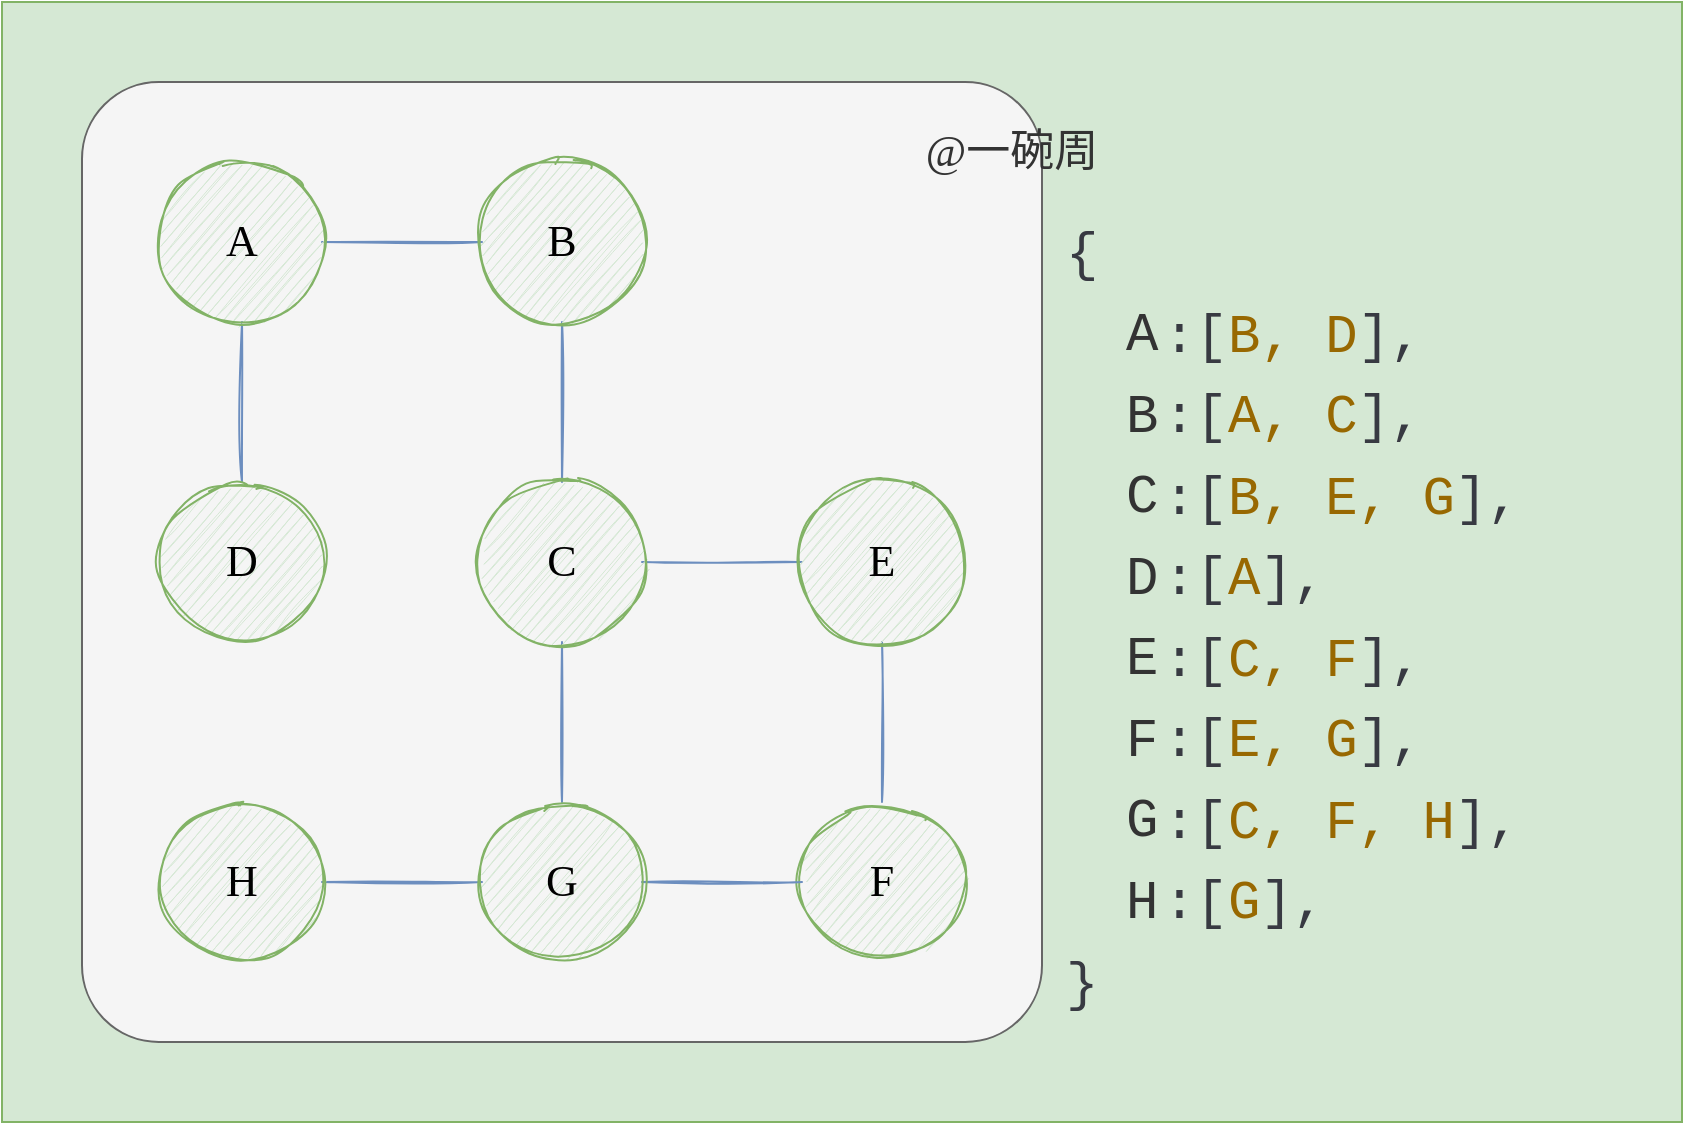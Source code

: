 <mxfile version="16.5.1" type="device"><diagram id="Wqhsb_z9DMbByIuMt15G" name="第 1 页"><mxGraphModel dx="1422" dy="839" grid="1" gridSize="10" guides="1" tooltips="1" connect="1" arrows="1" fold="1" page="0" pageScale="1" pageWidth="827" pageHeight="1169" math="0" shadow="0"><root><mxCell id="0"/><mxCell id="1" parent="0"/><mxCell id="ntMZ8OlPE3a6FN9kULvt-22" value="" style="rounded=0;whiteSpace=wrap;html=1;sketch=0;fontFamily=Comic Sans MS;fontSize=22;strokeColor=#82b366;fillColor=#d5e8d4;" vertex="1" parent="1"><mxGeometry x="40" y="200" width="840" height="560" as="geometry"/></mxCell><mxCell id="ntMZ8OlPE3a6FN9kULvt-20" value="" style="rounded=1;whiteSpace=wrap;html=1;sketch=0;fontFamily=Comic Sans MS;fontSize=22;strokeColor=#666666;fillColor=#f5f5f5;arcSize=8;fontColor=#333333;" vertex="1" parent="1"><mxGeometry x="80" y="240" width="480" height="480" as="geometry"/></mxCell><mxCell id="ntMZ8OlPE3a6FN9kULvt-32" style="edgeStyle=none;rounded=0;sketch=1;orthogonalLoop=1;jettySize=auto;html=1;exitX=1;exitY=0.5;exitDx=0;exitDy=0;entryX=0;entryY=0.5;entryDx=0;entryDy=0;fontFamily=Comic Sans MS;fontSize=22;fontColor=#333333;strokeColor=#6C8EBF;endArrow=none;endFill=0;" edge="1" parent="1" source="ntMZ8OlPE3a6FN9kULvt-11" target="ntMZ8OlPE3a6FN9kULvt-12"><mxGeometry relative="1" as="geometry"/></mxCell><mxCell id="ntMZ8OlPE3a6FN9kULvt-34" style="edgeStyle=none;rounded=0;sketch=1;orthogonalLoop=1;jettySize=auto;html=1;exitX=0.5;exitY=1;exitDx=0;exitDy=0;fontFamily=Comic Sans MS;fontSize=22;fontColor=#333333;endArrow=none;endFill=0;strokeColor=#6C8EBF;" edge="1" parent="1" source="ntMZ8OlPE3a6FN9kULvt-11" target="ntMZ8OlPE3a6FN9kULvt-18"><mxGeometry relative="1" as="geometry"/></mxCell><mxCell id="ntMZ8OlPE3a6FN9kULvt-11" value="&lt;font style=&quot;font-size: 22px&quot; face=&quot;Comic Sans MS&quot;&gt;A&lt;/font&gt;" style="ellipse;whiteSpace=wrap;html=1;aspect=fixed;fillColor=#d5e8d4;strokeColor=#82b366;sketch=1;" vertex="1" parent="1"><mxGeometry x="120" y="280" width="80" height="80" as="geometry"/></mxCell><mxCell id="ntMZ8OlPE3a6FN9kULvt-33" style="edgeStyle=none;rounded=0;sketch=1;orthogonalLoop=1;jettySize=auto;html=1;exitX=0.5;exitY=1;exitDx=0;exitDy=0;entryX=0.5;entryY=0;entryDx=0;entryDy=0;fontFamily=Comic Sans MS;fontSize=22;fontColor=#333333;endArrow=none;endFill=0;strokeColor=#6C8EBF;" edge="1" parent="1" source="ntMZ8OlPE3a6FN9kULvt-12" target="ntMZ8OlPE3a6FN9kULvt-13"><mxGeometry relative="1" as="geometry"/></mxCell><mxCell id="ntMZ8OlPE3a6FN9kULvt-12" value="&lt;font style=&quot;font-size: 22px&quot; face=&quot;Comic Sans MS&quot;&gt;B&lt;/font&gt;" style="ellipse;whiteSpace=wrap;html=1;aspect=fixed;fillColor=#d5e8d4;strokeColor=#82b366;sketch=1;" vertex="1" parent="1"><mxGeometry x="280" y="280" width="80" height="80" as="geometry"/></mxCell><mxCell id="ntMZ8OlPE3a6FN9kULvt-35" style="edgeStyle=none;rounded=0;sketch=1;orthogonalLoop=1;jettySize=auto;html=1;exitX=1;exitY=0.5;exitDx=0;exitDy=0;fontFamily=Comic Sans MS;fontSize=22;fontColor=#333333;endArrow=none;endFill=0;strokeColor=#6C8EBF;" edge="1" parent="1" source="ntMZ8OlPE3a6FN9kULvt-13" target="ntMZ8OlPE3a6FN9kULvt-14"><mxGeometry relative="1" as="geometry"/></mxCell><mxCell id="ntMZ8OlPE3a6FN9kULvt-37" style="edgeStyle=none;rounded=0;sketch=1;orthogonalLoop=1;jettySize=auto;html=1;exitX=0.5;exitY=1;exitDx=0;exitDy=0;fontFamily=Comic Sans MS;fontSize=22;fontColor=#333333;endArrow=none;endFill=0;strokeColor=#6C8EBF;" edge="1" parent="1" source="ntMZ8OlPE3a6FN9kULvt-13" target="ntMZ8OlPE3a6FN9kULvt-16"><mxGeometry relative="1" as="geometry"/></mxCell><mxCell id="ntMZ8OlPE3a6FN9kULvt-13" value="&lt;font style=&quot;font-size: 22px&quot; face=&quot;Comic Sans MS&quot;&gt;C&lt;/font&gt;" style="ellipse;whiteSpace=wrap;html=1;aspect=fixed;fillColor=#d5e8d4;strokeColor=#82b366;sketch=1;" vertex="1" parent="1"><mxGeometry x="280" y="440" width="80" height="80" as="geometry"/></mxCell><mxCell id="ntMZ8OlPE3a6FN9kULvt-36" style="edgeStyle=none;rounded=0;sketch=1;orthogonalLoop=1;jettySize=auto;html=1;exitX=0.5;exitY=1;exitDx=0;exitDy=0;fontFamily=Comic Sans MS;fontSize=22;fontColor=#333333;endArrow=none;endFill=0;strokeColor=#6C8EBF;" edge="1" parent="1" source="ntMZ8OlPE3a6FN9kULvt-14" target="ntMZ8OlPE3a6FN9kULvt-15"><mxGeometry relative="1" as="geometry"/></mxCell><mxCell id="ntMZ8OlPE3a6FN9kULvt-14" value="&lt;font style=&quot;font-size: 22px&quot; face=&quot;Comic Sans MS&quot;&gt;E&lt;/font&gt;" style="ellipse;whiteSpace=wrap;html=1;aspect=fixed;fillColor=#d5e8d4;strokeColor=#82b366;sketch=1;" vertex="1" parent="1"><mxGeometry x="440" y="440" width="80" height="80" as="geometry"/></mxCell><mxCell id="ntMZ8OlPE3a6FN9kULvt-15" value="&lt;font style=&quot;font-size: 22px&quot; face=&quot;Comic Sans MS&quot;&gt;F&lt;/font&gt;" style="ellipse;whiteSpace=wrap;html=1;aspect=fixed;fillColor=#d5e8d4;strokeColor=#82b366;sketch=1;" vertex="1" parent="1"><mxGeometry x="440" y="600" width="80" height="80" as="geometry"/></mxCell><mxCell id="ntMZ8OlPE3a6FN9kULvt-38" style="edgeStyle=none;rounded=0;sketch=1;orthogonalLoop=1;jettySize=auto;html=1;exitX=1;exitY=0.5;exitDx=0;exitDy=0;fontFamily=Comic Sans MS;fontSize=22;fontColor=#333333;endArrow=none;endFill=0;strokeColor=#6C8EBF;" edge="1" parent="1" source="ntMZ8OlPE3a6FN9kULvt-16" target="ntMZ8OlPE3a6FN9kULvt-15"><mxGeometry relative="1" as="geometry"/></mxCell><mxCell id="ntMZ8OlPE3a6FN9kULvt-39" style="edgeStyle=none;rounded=0;sketch=1;orthogonalLoop=1;jettySize=auto;html=1;exitX=0;exitY=0.5;exitDx=0;exitDy=0;fontFamily=Comic Sans MS;fontSize=22;fontColor=#333333;endArrow=none;endFill=0;strokeColor=#6C8EBF;" edge="1" parent="1" source="ntMZ8OlPE3a6FN9kULvt-16" target="ntMZ8OlPE3a6FN9kULvt-17"><mxGeometry relative="1" as="geometry"/></mxCell><mxCell id="ntMZ8OlPE3a6FN9kULvt-16" value="&lt;font style=&quot;font-size: 22px&quot; face=&quot;Comic Sans MS&quot;&gt;G&lt;/font&gt;" style="ellipse;whiteSpace=wrap;html=1;aspect=fixed;fillColor=#d5e8d4;strokeColor=#82b366;sketch=1;" vertex="1" parent="1"><mxGeometry x="280" y="600" width="80" height="80" as="geometry"/></mxCell><mxCell id="ntMZ8OlPE3a6FN9kULvt-17" value="&lt;font style=&quot;font-size: 22px&quot; face=&quot;Comic Sans MS&quot;&gt;H&lt;/font&gt;" style="ellipse;whiteSpace=wrap;html=1;aspect=fixed;fillColor=#d5e8d4;strokeColor=#82b366;sketch=1;" vertex="1" parent="1"><mxGeometry x="120" y="600" width="80" height="80" as="geometry"/></mxCell><mxCell id="ntMZ8OlPE3a6FN9kULvt-18" value="&lt;font style=&quot;font-size: 22px&quot; face=&quot;Comic Sans MS&quot;&gt;D&lt;/font&gt;" style="ellipse;whiteSpace=wrap;html=1;aspect=fixed;fillColor=#d5e8d4;strokeColor=#82b366;sketch=1;" vertex="1" parent="1"><mxGeometry x="120" y="440" width="80" height="80" as="geometry"/></mxCell><mxCell id="ntMZ8OlPE3a6FN9kULvt-21" value="@一碗周" style="text;html=1;strokeColor=none;fillColor=none;align=center;verticalAlign=middle;whiteSpace=wrap;rounded=0;sketch=0;fontFamily=Comic Sans MS;fontSize=22;fontColor=#333333;" vertex="1" parent="1"><mxGeometry x="480" y="260" width="130" height="30" as="geometry"/></mxCell><mxCell id="ntMZ8OlPE3a6FN9kULvt-43" value="&lt;div style=&quot;font-family: &amp;#34;fira code&amp;#34; , &amp;#34;consolas&amp;#34; , &amp;#34;courier new&amp;#34; , monospace ; font-weight: normal ; line-height: 1.5 ; font-size: 27px&quot;&gt;&lt;div style=&quot;color: rgb(56 , 58 , 66)&quot;&gt;{&lt;/div&gt;&lt;div&gt;&lt;span style=&quot;color: rgb(56 , 58 , 66)&quot;&gt;&amp;nbsp; &amp;nbsp;:[&lt;/span&gt;&lt;font color=&quot;#986801&quot;&gt;B, D&lt;/font&gt;&lt;span style=&quot;color: rgb(56 , 58 , 66)&quot;&gt;],&lt;/span&gt;&lt;/div&gt;&lt;div&gt;&lt;span style=&quot;color: rgb(56 , 58 , 66)&quot;&gt;&amp;nbsp; &amp;nbsp;:[&lt;/span&gt;&lt;font color=&quot;#986801&quot;&gt;A, C&lt;/font&gt;&lt;span style=&quot;color: rgb(56 , 58 , 66)&quot;&gt;],&lt;/span&gt;&lt;/div&gt;&lt;div&gt;&lt;span style=&quot;color: rgb(56 , 58 , 66)&quot;&gt;&amp;nbsp; &amp;nbsp;:[&lt;/span&gt;&lt;font color=&quot;#986801&quot;&gt;B, E, G&lt;/font&gt;&lt;span style=&quot;color: rgb(56 , 58 , 66)&quot;&gt;],&lt;/span&gt;&lt;/div&gt;&lt;div&gt;&lt;span style=&quot;color: rgb(56 , 58 , 66)&quot;&gt;&amp;nbsp; &amp;nbsp;:[&lt;/span&gt;&lt;font color=&quot;#986801&quot;&gt;A&lt;/font&gt;&lt;span style=&quot;color: rgb(56 , 58 , 66)&quot;&gt;],&lt;/span&gt;&lt;/div&gt;&lt;div&gt;&lt;span style=&quot;color: rgb(56 , 58 , 66)&quot;&gt;&amp;nbsp; &amp;nbsp;:[&lt;/span&gt;&lt;font color=&quot;#986801&quot;&gt;C, F&lt;/font&gt;&lt;span style=&quot;color: rgb(56 , 58 , 66)&quot;&gt;],&lt;/span&gt;&lt;/div&gt;&lt;div&gt;&lt;span style=&quot;color: rgb(56 , 58 , 66)&quot;&gt;&amp;nbsp; &amp;nbsp;:[&lt;/span&gt;&lt;font color=&quot;#986801&quot;&gt;E, G&lt;/font&gt;&lt;span style=&quot;color: rgb(56 , 58 , 66)&quot;&gt;],&lt;/span&gt;&lt;/div&gt;&lt;div&gt;&lt;span style=&quot;color: rgb(56 , 58 , 66)&quot;&gt;&amp;nbsp; &amp;nbsp;:[&lt;/span&gt;&lt;font color=&quot;#986801&quot;&gt;C, F, H&lt;/font&gt;&lt;span style=&quot;color: rgb(56 , 58 , 66)&quot;&gt;],&lt;/span&gt;&lt;/div&gt;&lt;div&gt;&lt;span style=&quot;color: rgb(56 , 58 , 66)&quot;&gt;&amp;nbsp; &amp;nbsp;:[&lt;/span&gt;&lt;font color=&quot;#986801&quot;&gt;G&lt;/font&gt;&lt;span style=&quot;color: rgb(56 , 58 , 66)&quot;&gt;],&lt;/span&gt;&lt;/div&gt;&lt;div style=&quot;color: rgb(56 , 58 , 66)&quot;&gt;}&lt;/div&gt;&lt;/div&gt;" style="text;whiteSpace=wrap;html=1;fontSize=22;fontFamily=Comic Sans MS;fontColor=#333333;" vertex="1" parent="1"><mxGeometry x="570" y="300" width="240" height="420" as="geometry"/></mxCell><mxCell id="ntMZ8OlPE3a6FN9kULvt-44" value="&lt;div style=&quot;font-family: &amp;#34;fira code&amp;#34; , &amp;#34;consolas&amp;#34; , &amp;#34;courier new&amp;#34; , monospace ; font-weight: normal ; line-height: 1.5 ; font-size: 27px&quot;&gt;&lt;div&gt;A&lt;br&gt;&lt;/div&gt;&lt;div&gt;B&lt;/div&gt;&lt;div&gt;C&lt;/div&gt;&lt;div&gt;D&lt;/div&gt;&lt;div&gt;E&lt;/div&gt;&lt;div&gt;F&lt;/div&gt;&lt;div&gt;G&lt;/div&gt;&lt;div&gt;H&lt;br&gt;&lt;/div&gt;&lt;/div&gt;" style="text;whiteSpace=wrap;html=1;fontSize=22;fontFamily=Comic Sans MS;fontColor=#333333;" vertex="1" parent="1"><mxGeometry x="600" y="340" width="30" height="330" as="geometry"/></mxCell></root></mxGraphModel></diagram></mxfile>